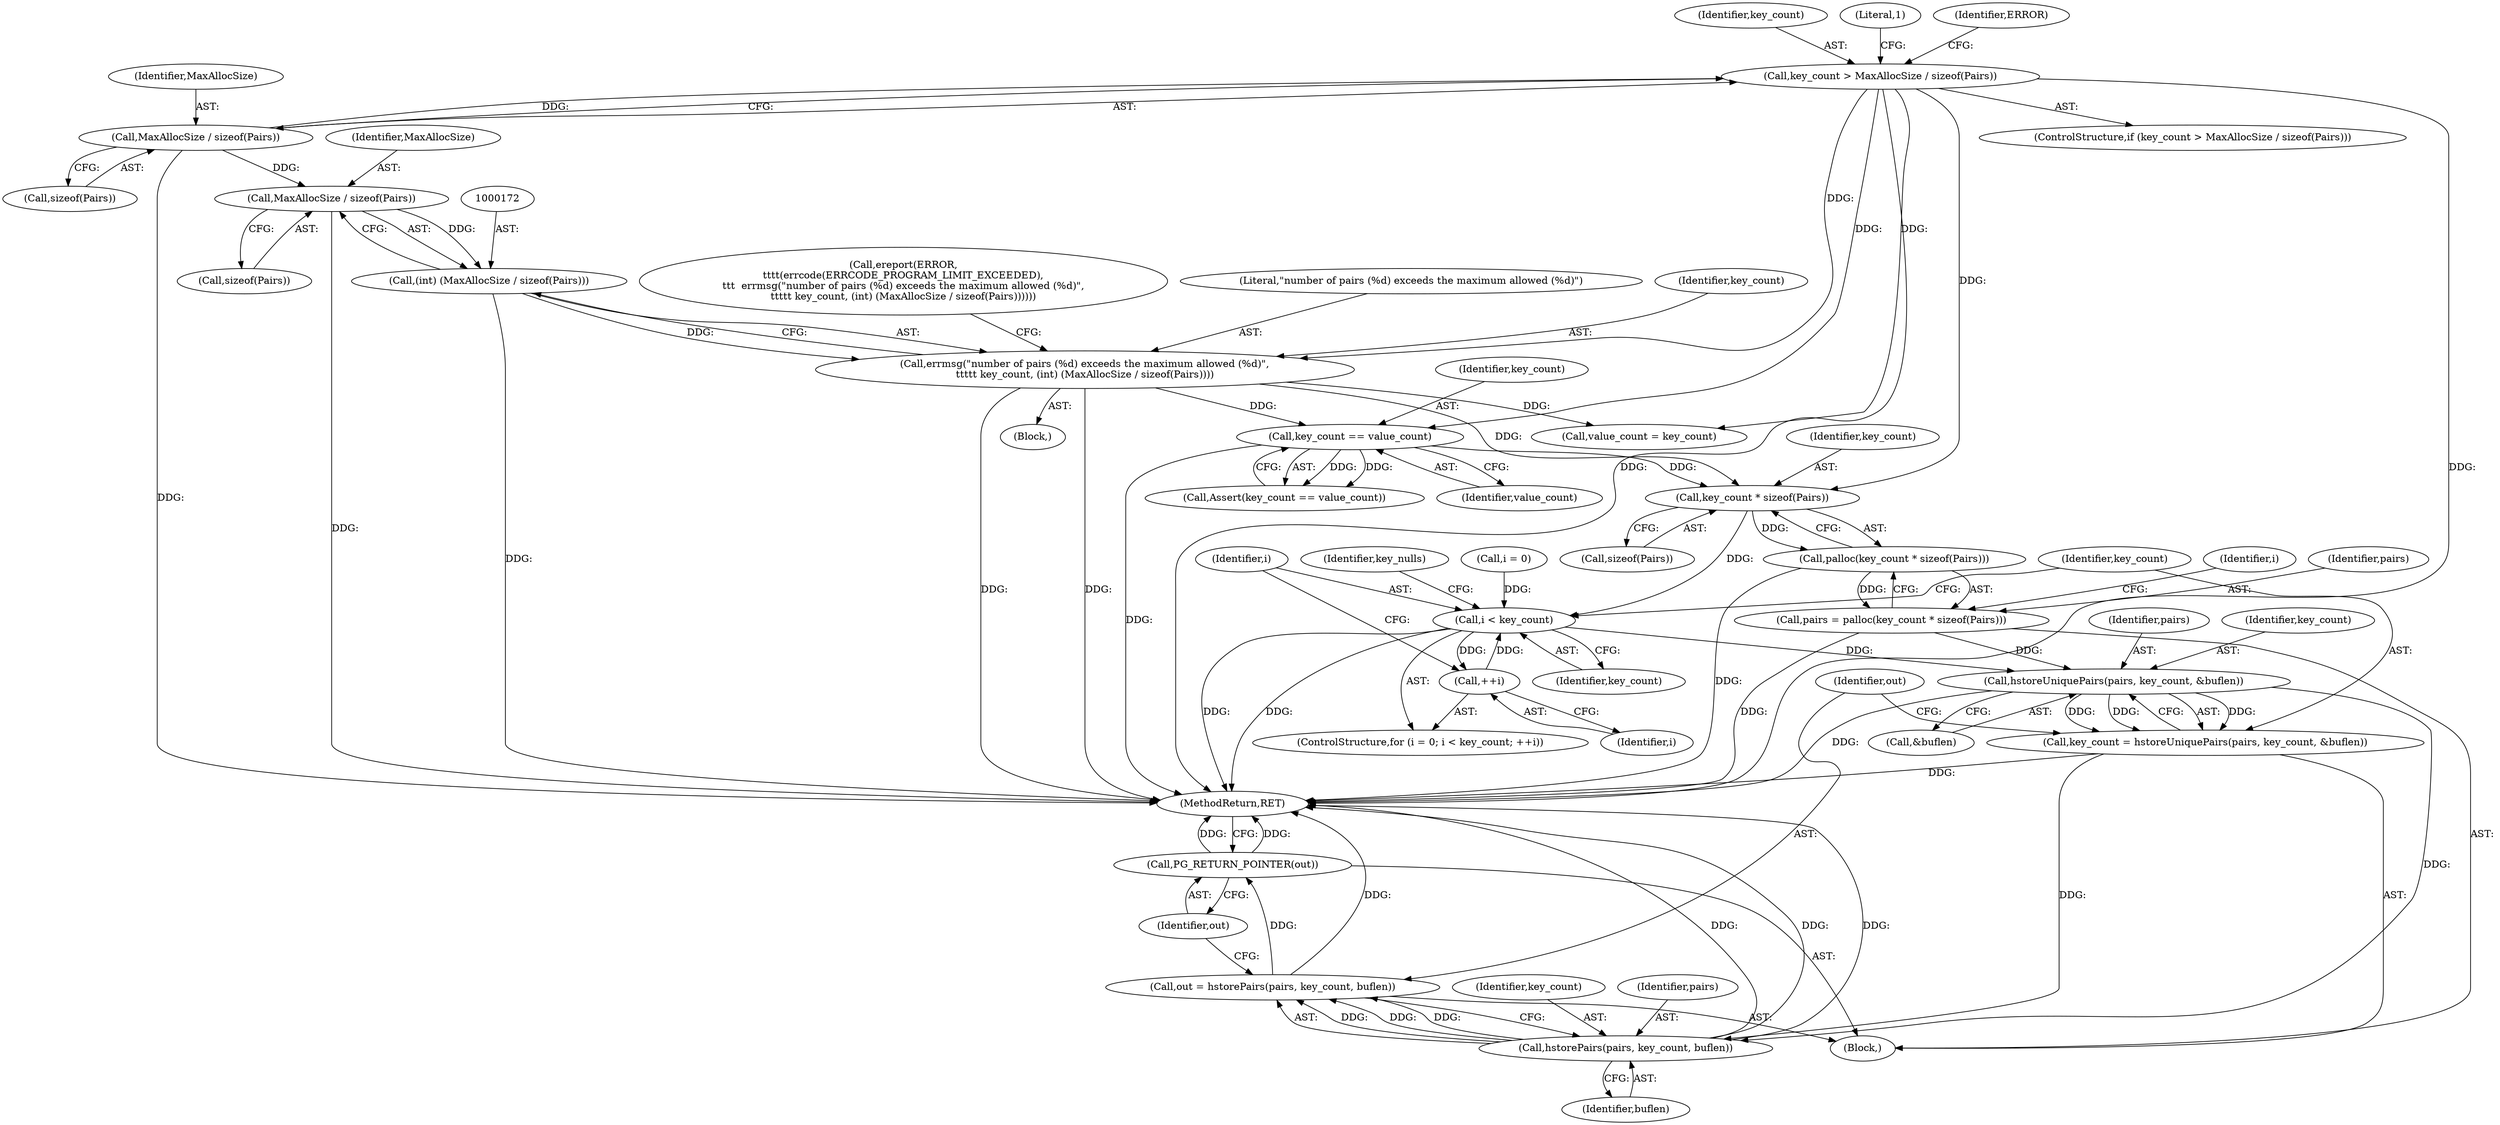 digraph "0_postgres_31400a673325147e1205326008e32135a78b4d8a_0@API" {
"1000279" [label="(Call,key_count * sizeof(Pairs))"];
"1000273" [label="(Call,key_count == value_count)"];
"1000157" [label="(Call,key_count > MaxAllocSize / sizeof(Pairs))"];
"1000159" [label="(Call,MaxAllocSize / sizeof(Pairs))"];
"1000168" [label="(Call,errmsg(\"number of pairs (%d) exceeds the maximum allowed (%d)\",\n\t\t\t\t\t key_count, (int) (MaxAllocSize / sizeof(Pairs))))"];
"1000171" [label="(Call,(int) (MaxAllocSize / sizeof(Pairs)))"];
"1000173" [label="(Call,MaxAllocSize / sizeof(Pairs))"];
"1000278" [label="(Call,palloc(key_count * sizeof(Pairs)))"];
"1000276" [label="(Call,pairs = palloc(key_count * sizeof(Pairs)))"];
"1000421" [label="(Call,hstoreUniquePairs(pairs, key_count, &buflen))"];
"1000419" [label="(Call,key_count = hstoreUniquePairs(pairs, key_count, &buflen))"];
"1000428" [label="(Call,hstorePairs(pairs, key_count, buflen))"];
"1000426" [label="(Call,out = hstorePairs(pairs, key_count, buflen))"];
"1000432" [label="(Call,PG_RETURN_POINTER(out))"];
"1000287" [label="(Call,i < key_count)"];
"1000290" [label="(Call,++i)"];
"1000423" [label="(Identifier,key_count)"];
"1000160" [label="(Identifier,MaxAllocSize)"];
"1000157" [label="(Call,key_count > MaxAllocSize / sizeof(Pairs))"];
"1000430" [label="(Identifier,key_count)"];
"1000274" [label="(Identifier,key_count)"];
"1000288" [label="(Identifier,i)"];
"1000273" [label="(Call,key_count == value_count)"];
"1000295" [label="(Identifier,key_nulls)"];
"1000272" [label="(Call,Assert(key_count == value_count))"];
"1000156" [label="(ControlStructure,if (key_count > MaxAllocSize / sizeof(Pairs)))"];
"1000158" [label="(Identifier,key_count)"];
"1000163" [label="(Call,ereport(ERROR,\n\t\t\t\t(errcode(ERRCODE_PROGRAM_LIMIT_EXCEEDED),\n\t\t\t  errmsg(\"number of pairs (%d) exceeds the maximum allowed (%d)\",\n\t\t\t\t\t key_count, (int) (MaxAllocSize / sizeof(Pairs))))))"];
"1000422" [label="(Identifier,pairs)"];
"1000161" [label="(Call,sizeof(Pairs))"];
"1000433" [label="(Identifier,out)"];
"1000175" [label="(Call,sizeof(Pairs))"];
"1000424" [label="(Call,&buflen)"];
"1000279" [label="(Call,key_count * sizeof(Pairs))"];
"1000280" [label="(Identifier,key_count)"];
"1000277" [label="(Identifier,pairs)"];
"1000169" [label="(Literal,\"number of pairs (%d) exceeds the maximum allowed (%d)\")"];
"1000179" [label="(Literal,1)"];
"1000170" [label="(Identifier,key_count)"];
"1000291" [label="(Identifier,i)"];
"1000165" [label="(Block,)"];
"1000168" [label="(Call,errmsg(\"number of pairs (%d) exceeds the maximum allowed (%d)\",\n\t\t\t\t\t key_count, (int) (MaxAllocSize / sizeof(Pairs))))"];
"1000275" [label="(Identifier,value_count)"];
"1000281" [label="(Call,sizeof(Pairs))"];
"1000283" [label="(ControlStructure,for (i = 0; i < key_count; ++i))"];
"1000290" [label="(Call,++i)"];
"1000159" [label="(Call,MaxAllocSize / sizeof(Pairs))"];
"1000174" [label="(Identifier,MaxAllocSize)"];
"1000419" [label="(Call,key_count = hstoreUniquePairs(pairs, key_count, &buflen))"];
"1000426" [label="(Call,out = hstorePairs(pairs, key_count, buflen))"];
"1000427" [label="(Identifier,out)"];
"1000278" [label="(Call,palloc(key_count * sizeof(Pairs)))"];
"1000164" [label="(Identifier,ERROR)"];
"1000184" [label="(Call,value_count = key_count)"];
"1000429" [label="(Identifier,pairs)"];
"1000432" [label="(Call,PG_RETURN_POINTER(out))"];
"1000289" [label="(Identifier,key_count)"];
"1000173" [label="(Call,MaxAllocSize / sizeof(Pairs))"];
"1000428" [label="(Call,hstorePairs(pairs, key_count, buflen))"];
"1000284" [label="(Call,i = 0)"];
"1000287" [label="(Call,i < key_count)"];
"1000431" [label="(Identifier,buflen)"];
"1000105" [label="(Block,)"];
"1000285" [label="(Identifier,i)"];
"1000276" [label="(Call,pairs = palloc(key_count * sizeof(Pairs)))"];
"1000434" [label="(MethodReturn,RET)"];
"1000421" [label="(Call,hstoreUniquePairs(pairs, key_count, &buflen))"];
"1000171" [label="(Call,(int) (MaxAllocSize / sizeof(Pairs)))"];
"1000420" [label="(Identifier,key_count)"];
"1000279" -> "1000278"  [label="AST: "];
"1000279" -> "1000281"  [label="CFG: "];
"1000280" -> "1000279"  [label="AST: "];
"1000281" -> "1000279"  [label="AST: "];
"1000278" -> "1000279"  [label="CFG: "];
"1000279" -> "1000278"  [label="DDG: "];
"1000273" -> "1000279"  [label="DDG: "];
"1000157" -> "1000279"  [label="DDG: "];
"1000168" -> "1000279"  [label="DDG: "];
"1000279" -> "1000287"  [label="DDG: "];
"1000273" -> "1000272"  [label="AST: "];
"1000273" -> "1000275"  [label="CFG: "];
"1000274" -> "1000273"  [label="AST: "];
"1000275" -> "1000273"  [label="AST: "];
"1000272" -> "1000273"  [label="CFG: "];
"1000273" -> "1000434"  [label="DDG: "];
"1000273" -> "1000272"  [label="DDG: "];
"1000273" -> "1000272"  [label="DDG: "];
"1000157" -> "1000273"  [label="DDG: "];
"1000168" -> "1000273"  [label="DDG: "];
"1000157" -> "1000156"  [label="AST: "];
"1000157" -> "1000159"  [label="CFG: "];
"1000158" -> "1000157"  [label="AST: "];
"1000159" -> "1000157"  [label="AST: "];
"1000164" -> "1000157"  [label="CFG: "];
"1000179" -> "1000157"  [label="CFG: "];
"1000157" -> "1000434"  [label="DDG: "];
"1000157" -> "1000434"  [label="DDG: "];
"1000159" -> "1000157"  [label="DDG: "];
"1000157" -> "1000168"  [label="DDG: "];
"1000157" -> "1000184"  [label="DDG: "];
"1000159" -> "1000161"  [label="CFG: "];
"1000160" -> "1000159"  [label="AST: "];
"1000161" -> "1000159"  [label="AST: "];
"1000159" -> "1000434"  [label="DDG: "];
"1000159" -> "1000173"  [label="DDG: "];
"1000168" -> "1000165"  [label="AST: "];
"1000168" -> "1000171"  [label="CFG: "];
"1000169" -> "1000168"  [label="AST: "];
"1000170" -> "1000168"  [label="AST: "];
"1000171" -> "1000168"  [label="AST: "];
"1000163" -> "1000168"  [label="CFG: "];
"1000168" -> "1000434"  [label="DDG: "];
"1000168" -> "1000434"  [label="DDG: "];
"1000171" -> "1000168"  [label="DDG: "];
"1000168" -> "1000184"  [label="DDG: "];
"1000171" -> "1000173"  [label="CFG: "];
"1000172" -> "1000171"  [label="AST: "];
"1000173" -> "1000171"  [label="AST: "];
"1000171" -> "1000434"  [label="DDG: "];
"1000173" -> "1000171"  [label="DDG: "];
"1000173" -> "1000175"  [label="CFG: "];
"1000174" -> "1000173"  [label="AST: "];
"1000175" -> "1000173"  [label="AST: "];
"1000173" -> "1000434"  [label="DDG: "];
"1000278" -> "1000276"  [label="AST: "];
"1000276" -> "1000278"  [label="CFG: "];
"1000278" -> "1000434"  [label="DDG: "];
"1000278" -> "1000276"  [label="DDG: "];
"1000276" -> "1000105"  [label="AST: "];
"1000277" -> "1000276"  [label="AST: "];
"1000285" -> "1000276"  [label="CFG: "];
"1000276" -> "1000434"  [label="DDG: "];
"1000276" -> "1000421"  [label="DDG: "];
"1000421" -> "1000419"  [label="AST: "];
"1000421" -> "1000424"  [label="CFG: "];
"1000422" -> "1000421"  [label="AST: "];
"1000423" -> "1000421"  [label="AST: "];
"1000424" -> "1000421"  [label="AST: "];
"1000419" -> "1000421"  [label="CFG: "];
"1000421" -> "1000434"  [label="DDG: "];
"1000421" -> "1000419"  [label="DDG: "];
"1000421" -> "1000419"  [label="DDG: "];
"1000421" -> "1000419"  [label="DDG: "];
"1000287" -> "1000421"  [label="DDG: "];
"1000421" -> "1000428"  [label="DDG: "];
"1000419" -> "1000105"  [label="AST: "];
"1000420" -> "1000419"  [label="AST: "];
"1000427" -> "1000419"  [label="CFG: "];
"1000419" -> "1000434"  [label="DDG: "];
"1000419" -> "1000428"  [label="DDG: "];
"1000428" -> "1000426"  [label="AST: "];
"1000428" -> "1000431"  [label="CFG: "];
"1000429" -> "1000428"  [label="AST: "];
"1000430" -> "1000428"  [label="AST: "];
"1000431" -> "1000428"  [label="AST: "];
"1000426" -> "1000428"  [label="CFG: "];
"1000428" -> "1000434"  [label="DDG: "];
"1000428" -> "1000434"  [label="DDG: "];
"1000428" -> "1000434"  [label="DDG: "];
"1000428" -> "1000426"  [label="DDG: "];
"1000428" -> "1000426"  [label="DDG: "];
"1000428" -> "1000426"  [label="DDG: "];
"1000426" -> "1000105"  [label="AST: "];
"1000427" -> "1000426"  [label="AST: "];
"1000433" -> "1000426"  [label="CFG: "];
"1000426" -> "1000434"  [label="DDG: "];
"1000426" -> "1000432"  [label="DDG: "];
"1000432" -> "1000105"  [label="AST: "];
"1000432" -> "1000433"  [label="CFG: "];
"1000433" -> "1000432"  [label="AST: "];
"1000434" -> "1000432"  [label="CFG: "];
"1000432" -> "1000434"  [label="DDG: "];
"1000432" -> "1000434"  [label="DDG: "];
"1000287" -> "1000283"  [label="AST: "];
"1000287" -> "1000289"  [label="CFG: "];
"1000288" -> "1000287"  [label="AST: "];
"1000289" -> "1000287"  [label="AST: "];
"1000295" -> "1000287"  [label="CFG: "];
"1000420" -> "1000287"  [label="CFG: "];
"1000287" -> "1000434"  [label="DDG: "];
"1000287" -> "1000434"  [label="DDG: "];
"1000290" -> "1000287"  [label="DDG: "];
"1000284" -> "1000287"  [label="DDG: "];
"1000287" -> "1000290"  [label="DDG: "];
"1000290" -> "1000283"  [label="AST: "];
"1000290" -> "1000291"  [label="CFG: "];
"1000291" -> "1000290"  [label="AST: "];
"1000288" -> "1000290"  [label="CFG: "];
}
